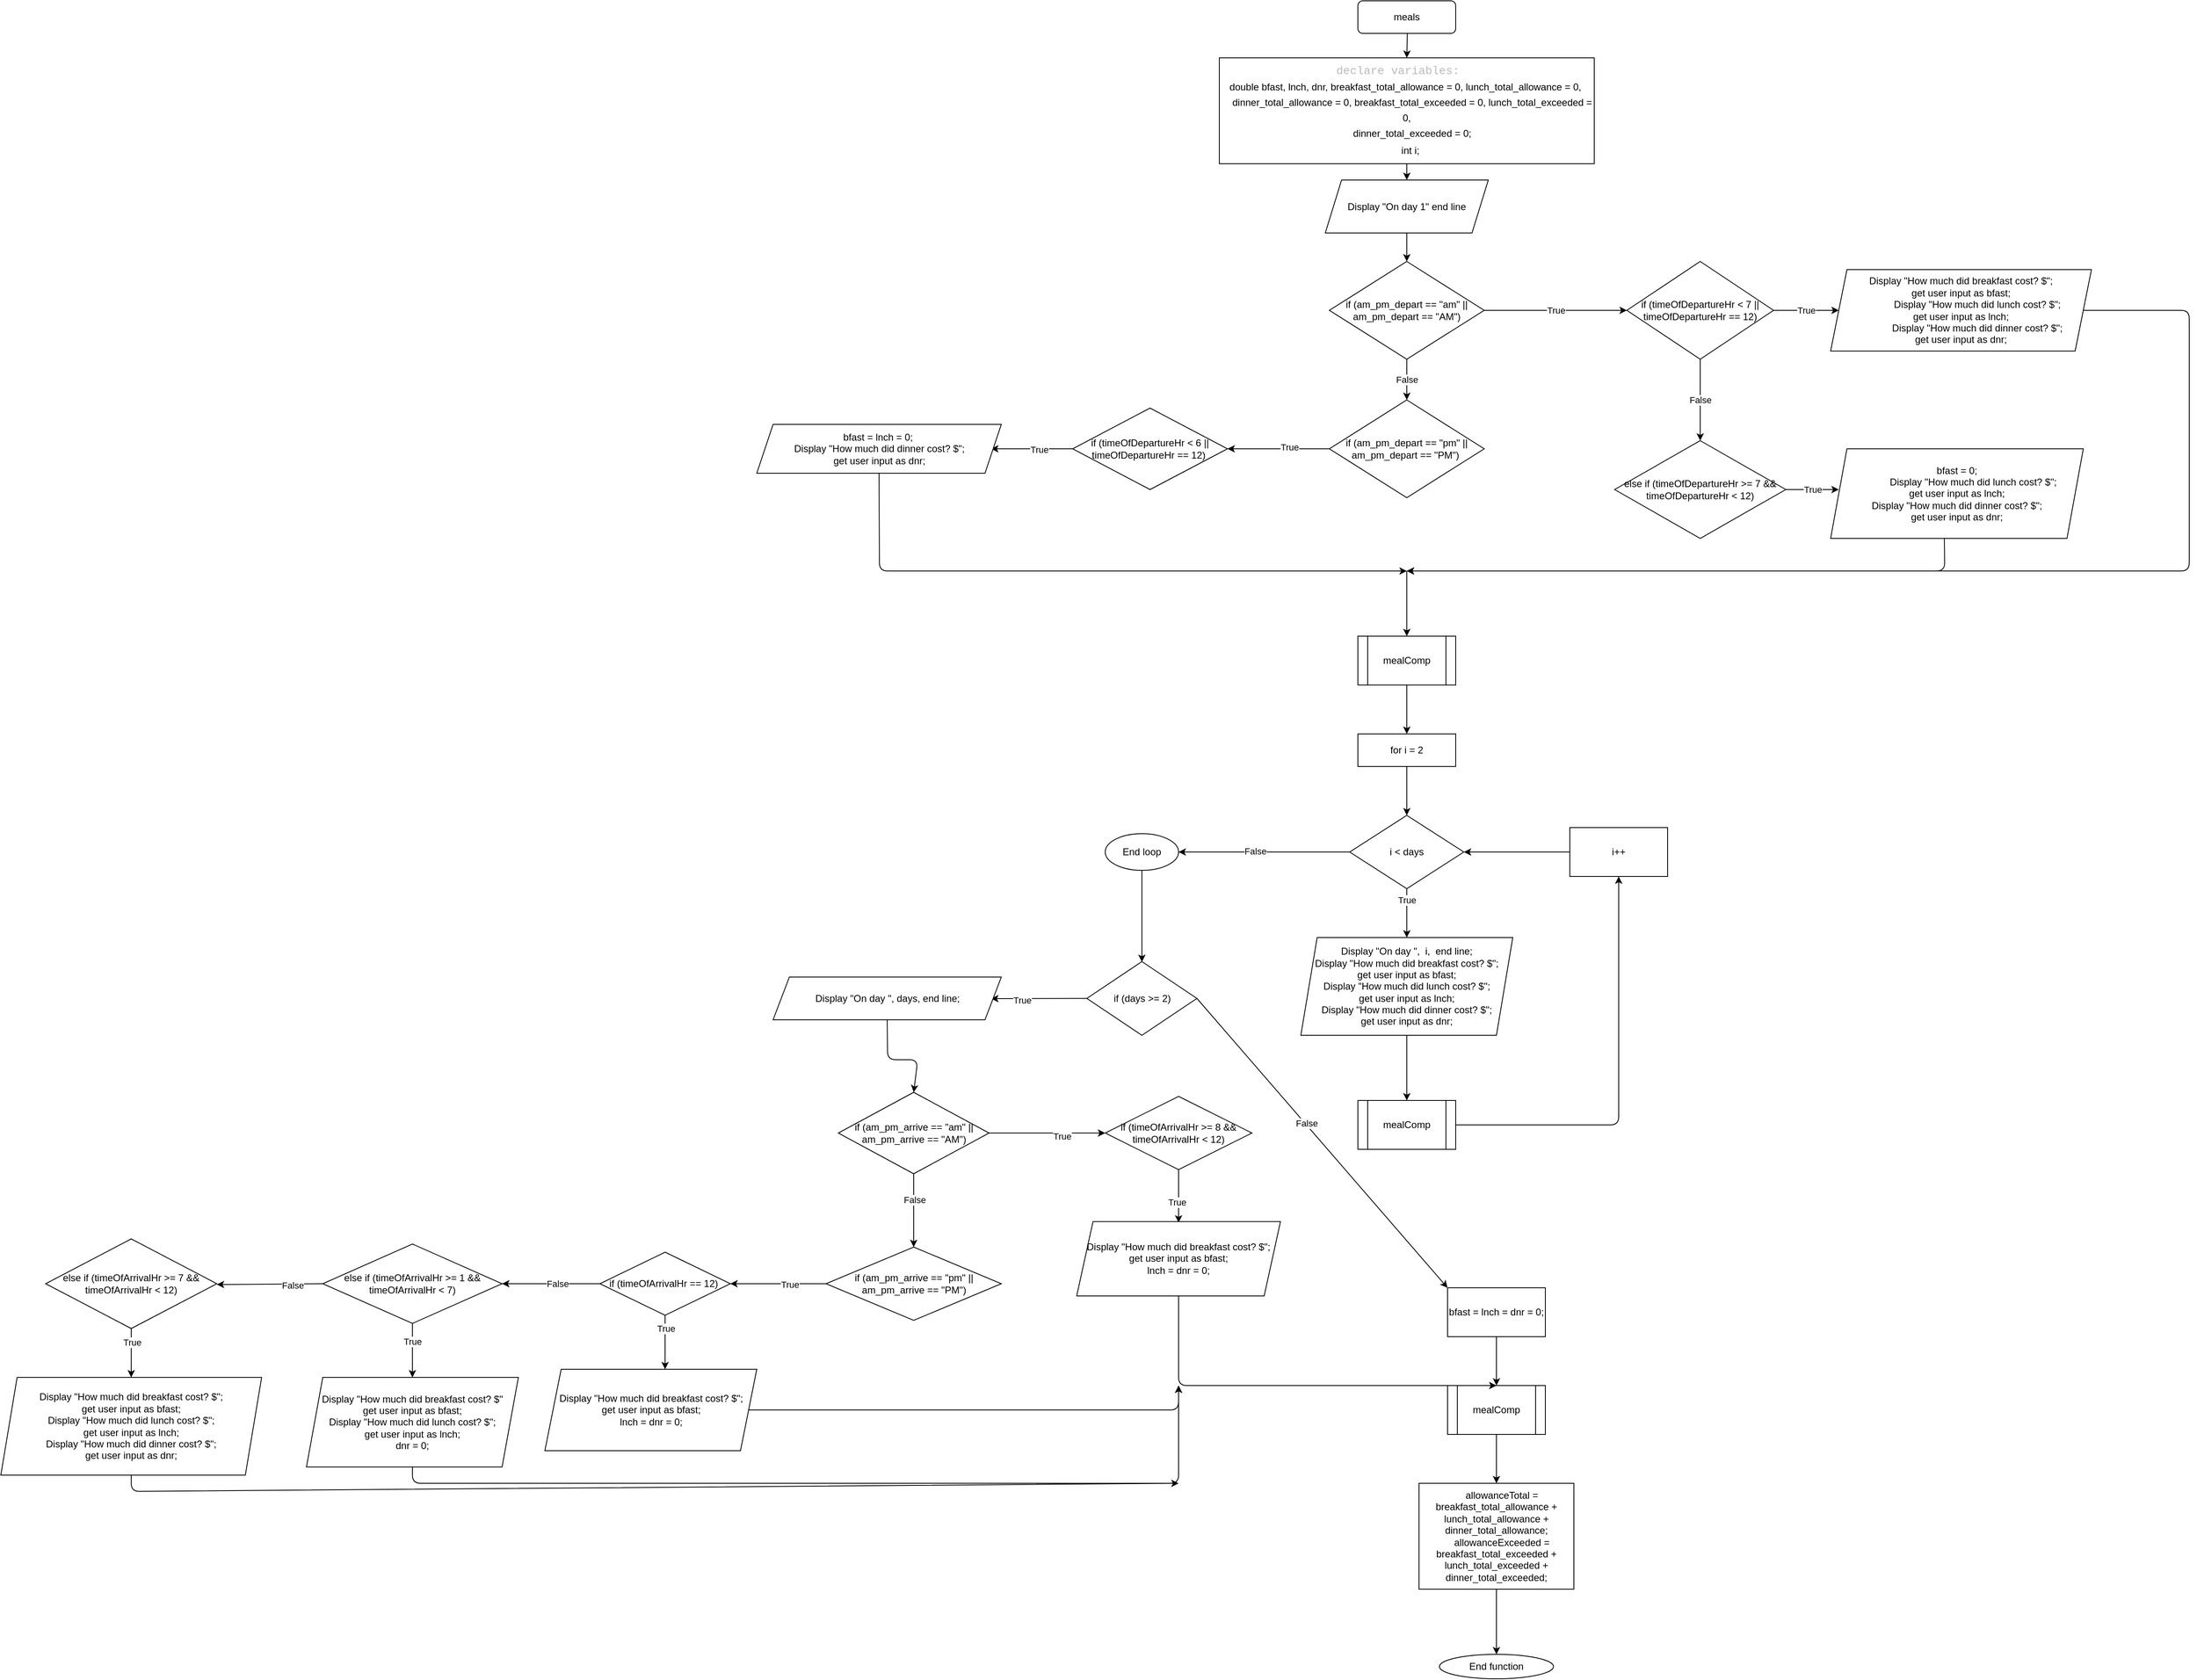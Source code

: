 <mxfile version="13.8.9" type="device"><diagram id="C5RBs43oDa-KdzZeNtuy" name="Page-1"><mxGraphModel dx="3675" dy="1162" grid="1" gridSize="10" guides="1" tooltips="1" connect="1" arrows="1" fold="1" page="1" pageScale="1" pageWidth="827" pageHeight="1169" math="0" shadow="0"><root><mxCell id="WIyWlLk6GJQsqaUBKTNV-0"/><mxCell id="WIyWlLk6GJQsqaUBKTNV-1" parent="WIyWlLk6GJQsqaUBKTNV-0"/><mxCell id="vm-ZKH30XEEIohJstO2z-1" value="" style="endArrow=classic;html=1;exitX=0.5;exitY=1;exitDx=0;exitDy=0;entryX=0.5;entryY=0;entryDx=0;entryDy=0;" edge="1" parent="WIyWlLk6GJQsqaUBKTNV-1" target="vm-ZKH30XEEIohJstO2z-2"><mxGeometry width="50" height="50" relative="1" as="geometry"><mxPoint x="240.63" y="60" as="sourcePoint"/><mxPoint x="200" y="120" as="targetPoint"/></mxGeometry></mxCell><mxCell id="vm-ZKH30XEEIohJstO2z-2" value="&lt;div style=&quot;line-height: 19px&quot;&gt;&lt;div&gt;&lt;span style=&quot;background-color: rgb(255 , 255 , 255)&quot;&gt;&lt;font color=&quot;#bbbbbb&quot; face=&quot;consolas, courier new, monospace&quot;&gt;&lt;span style=&quot;font-size: 14px&quot;&gt;declare variables:&amp;nbsp;&lt;/span&gt;&lt;/font&gt;&amp;nbsp; &amp;nbsp;&lt;font style=&quot;font-size: 12px&quot;&gt;&amp;nbsp;&lt;/font&gt;&lt;/span&gt;&lt;/div&gt;&lt;div&gt;&lt;span style=&quot;background-color: rgb(255 , 255 , 255)&quot;&gt;&lt;font style=&quot;font-size: 12px&quot;&gt;double bfast, lnch, dnr, breakfast_total_allowance = 0, lunch_total_allowance = 0,&amp;nbsp;&lt;/font&gt;&lt;/span&gt;&lt;/div&gt;&lt;div&gt;&lt;span style=&quot;background-color: rgb(255 , 255 , 255)&quot;&gt;&lt;font style=&quot;font-size: 12px&quot;&gt;&amp;nbsp; &amp;nbsp; dinner_total_allowance = 0, breakfast_total_exceeded = 0, lunch_total_exceeded = 0,&lt;/font&gt;&lt;/span&gt;&lt;/div&gt;&lt;div&gt;&lt;span style=&quot;background-color: rgb(255 , 255 , 255)&quot;&gt;&lt;font style=&quot;font-size: 12px&quot;&gt;&amp;nbsp; &amp;nbsp; dinner_total_exceeded = 0;&lt;/font&gt;&lt;/span&gt;&lt;/div&gt;&lt;div&gt;&lt;span style=&quot;background-color: rgb(255 , 255 , 255)&quot;&gt;&lt;font style=&quot;font-size: 12px&quot;&gt;&amp;nbsp; &amp;nbsp; int i;&lt;/font&gt;&lt;/span&gt;&lt;font color=&quot;#bbbbbb&quot;&gt;&lt;span style=&quot;background-color: rgb(255 , 255 , 255)&quot;&gt;&lt;font size=&quot;3&quot;&gt;&amp;nbsp;&lt;/font&gt;&lt;/span&gt;&lt;br&gt;&lt;/font&gt;&lt;/div&gt;&lt;/div&gt;" style="rounded=0;whiteSpace=wrap;html=1;" vertex="1" parent="WIyWlLk6GJQsqaUBKTNV-1"><mxGeometry x="10" y="90" width="460" height="130" as="geometry"/></mxCell><mxCell id="vm-ZKH30XEEIohJstO2z-3" value="" style="endArrow=classic;html=1;entryX=0.5;entryY=0;entryDx=0;entryDy=0;exitX=0.5;exitY=1;exitDx=0;exitDy=0;" edge="1" parent="WIyWlLk6GJQsqaUBKTNV-1" source="vm-ZKH30XEEIohJstO2z-2"><mxGeometry width="50" height="50" relative="1" as="geometry"><mxPoint x="270" y="240" as="sourcePoint"/><mxPoint x="240.005" y="240" as="targetPoint"/><Array as="points"/></mxGeometry></mxCell><mxCell id="vm-ZKH30XEEIohJstO2z-5" value="" style="endArrow=classic;html=1;exitX=0.5;exitY=1;exitDx=0;exitDy=0;" edge="1" parent="WIyWlLk6GJQsqaUBKTNV-1"><mxGeometry width="50" height="50" relative="1" as="geometry"><mxPoint x="240.005" y="300" as="sourcePoint"/><mxPoint x="240" y="340" as="targetPoint"/></mxGeometry></mxCell><mxCell id="vm-ZKH30XEEIohJstO2z-6" value="meals" style="rounded=1;whiteSpace=wrap;html=1;" vertex="1" parent="WIyWlLk6GJQsqaUBKTNV-1"><mxGeometry x="180" y="20" width="120" height="40" as="geometry"/></mxCell><mxCell id="vm-ZKH30XEEIohJstO2z-7" value="&lt;font style=&quot;font-size: 12px&quot;&gt;if&amp;nbsp;(am_pm_depart == &quot;am&quot; || am_pm_depart == &quot;AM&quot;)&lt;/font&gt;" style="rhombus;whiteSpace=wrap;html=1;" vertex="1" parent="WIyWlLk6GJQsqaUBKTNV-1"><mxGeometry x="145" y="340" width="190" height="120" as="geometry"/></mxCell><mxCell id="vm-ZKH30XEEIohJstO2z-8" value="True" style="endArrow=classic;html=1;exitX=1;exitY=0.5;exitDx=0;exitDy=0;" edge="1" parent="WIyWlLk6GJQsqaUBKTNV-1"><mxGeometry width="50" height="50" relative="1" as="geometry"><mxPoint x="335" y="400" as="sourcePoint"/><mxPoint x="510" y="400" as="targetPoint"/></mxGeometry></mxCell><mxCell id="vm-ZKH30XEEIohJstO2z-10" value="if (timeOfDepartureHr &amp;lt; 7 || timeOfDepartureHr == 12)" style="rhombus;whiteSpace=wrap;html=1;" vertex="1" parent="WIyWlLk6GJQsqaUBKTNV-1"><mxGeometry x="510" y="340" width="180" height="120" as="geometry"/></mxCell><mxCell id="vm-ZKH30XEEIohJstO2z-11" value="True" style="endArrow=classic;html=1;exitX=1;exitY=0.5;exitDx=0;exitDy=0;" edge="1" parent="WIyWlLk6GJQsqaUBKTNV-1" source="vm-ZKH30XEEIohJstO2z-10"><mxGeometry width="50" height="50" relative="1" as="geometry"><mxPoint x="690" y="510" as="sourcePoint"/><mxPoint x="770" y="400" as="targetPoint"/></mxGeometry></mxCell><mxCell id="vm-ZKH30XEEIohJstO2z-13" value="False" style="endArrow=classic;html=1;exitX=0.5;exitY=1;exitDx=0;exitDy=0;" edge="1" parent="WIyWlLk6GJQsqaUBKTNV-1" source="vm-ZKH30XEEIohJstO2z-10"><mxGeometry width="50" height="50" relative="1" as="geometry"><mxPoint x="650" y="560" as="sourcePoint"/><mxPoint x="600" y="560" as="targetPoint"/></mxGeometry></mxCell><mxCell id="vm-ZKH30XEEIohJstO2z-14" value="else if (timeOfDepartureHr &amp;gt;= 7 &amp;amp;&amp;amp; timeOfDepartureHr &amp;lt; 12)" style="rhombus;whiteSpace=wrap;html=1;" vertex="1" parent="WIyWlLk6GJQsqaUBKTNV-1"><mxGeometry x="495" y="560" width="210" height="120" as="geometry"/></mxCell><mxCell id="vm-ZKH30XEEIohJstO2z-15" value="True" style="endArrow=classic;html=1;exitX=1;exitY=0.5;exitDx=0;exitDy=0;" edge="1" parent="WIyWlLk6GJQsqaUBKTNV-1" source="vm-ZKH30XEEIohJstO2z-14"><mxGeometry width="50" height="50" relative="1" as="geometry"><mxPoint x="650" y="660" as="sourcePoint"/><mxPoint x="770" y="620" as="targetPoint"/></mxGeometry></mxCell><mxCell id="vm-ZKH30XEEIohJstO2z-18" value="if (am_pm_depart == &quot;pm&quot; || am_pm_depart == &quot;PM&quot;)&amp;nbsp;" style="rhombus;whiteSpace=wrap;html=1;" vertex="1" parent="WIyWlLk6GJQsqaUBKTNV-1"><mxGeometry x="145" y="510" width="190" height="120" as="geometry"/></mxCell><mxCell id="vm-ZKH30XEEIohJstO2z-19" value="False" style="endArrow=classic;html=1;exitX=0.5;exitY=1;exitDx=0;exitDy=0;" edge="1" parent="WIyWlLk6GJQsqaUBKTNV-1" source="vm-ZKH30XEEIohJstO2z-7" target="vm-ZKH30XEEIohJstO2z-18"><mxGeometry width="50" height="50" relative="1" as="geometry"><mxPoint x="310" y="480" as="sourcePoint"/><mxPoint x="360" y="430" as="targetPoint"/></mxGeometry></mxCell><mxCell id="vm-ZKH30XEEIohJstO2z-20" value="" style="endArrow=classic;html=1;exitX=0;exitY=0.5;exitDx=0;exitDy=0;" edge="1" parent="WIyWlLk6GJQsqaUBKTNV-1" source="vm-ZKH30XEEIohJstO2z-18"><mxGeometry width="50" height="50" relative="1" as="geometry"><mxPoint x="260" y="550" as="sourcePoint"/><mxPoint x="20" y="570" as="targetPoint"/></mxGeometry></mxCell><mxCell id="vm-ZKH30XEEIohJstO2z-21" value="True" style="edgeLabel;html=1;align=center;verticalAlign=middle;resizable=0;points=[];" vertex="1" connectable="0" parent="vm-ZKH30XEEIohJstO2z-20"><mxGeometry x="-0.205" y="-2" relative="1" as="geometry"><mxPoint as="offset"/></mxGeometry></mxCell><mxCell id="vm-ZKH30XEEIohJstO2z-22" value="if (timeOfDepartureHr &amp;lt; 6 || timeOfDepartureHr == 12)&amp;nbsp;" style="rhombus;whiteSpace=wrap;html=1;" vertex="1" parent="WIyWlLk6GJQsqaUBKTNV-1"><mxGeometry x="-170" y="520" width="190" height="100" as="geometry"/></mxCell><mxCell id="vm-ZKH30XEEIohJstO2z-23" value="" style="endArrow=classic;html=1;" edge="1" parent="WIyWlLk6GJQsqaUBKTNV-1"><mxGeometry width="50" height="50" relative="1" as="geometry"><mxPoint x="-170" y="570" as="sourcePoint"/><mxPoint x="-270" y="570" as="targetPoint"/></mxGeometry></mxCell><mxCell id="vm-ZKH30XEEIohJstO2z-25" value="True" style="edgeLabel;html=1;align=center;verticalAlign=middle;resizable=0;points=[];" vertex="1" connectable="0" parent="vm-ZKH30XEEIohJstO2z-23"><mxGeometry x="-0.166" y="1" relative="1" as="geometry"><mxPoint as="offset"/></mxGeometry></mxCell><mxCell id="vm-ZKH30XEEIohJstO2z-28" value="" style="endArrow=classic;html=1;exitX=0.5;exitY=1;exitDx=0;exitDy=0;" edge="1" parent="WIyWlLk6GJQsqaUBKTNV-1" source="vm-ZKH30XEEIohJstO2z-104"><mxGeometry width="50" height="50" relative="1" as="geometry"><mxPoint x="-380" y="626.25" as="sourcePoint"/><mxPoint x="240" y="720" as="targetPoint"/><Array as="points"><mxPoint x="-407" y="720"/></Array></mxGeometry></mxCell><mxCell id="vm-ZKH30XEEIohJstO2z-29" value="" style="endArrow=classic;html=1;exitX=0.45;exitY=0.997;exitDx=0;exitDy=0;exitPerimeter=0;" edge="1" parent="WIyWlLk6GJQsqaUBKTNV-1" source="vm-ZKH30XEEIohJstO2z-105"><mxGeometry width="50" height="50" relative="1" as="geometry"><mxPoint x="900.0" y="685" as="sourcePoint"/><mxPoint x="240" y="720" as="targetPoint"/><Array as="points"><mxPoint x="900" y="720"/></Array></mxGeometry></mxCell><mxCell id="vm-ZKH30XEEIohJstO2z-30" value="" style="endArrow=classic;html=1;exitX=1;exitY=0.5;exitDx=0;exitDy=0;" edge="1" parent="WIyWlLk6GJQsqaUBKTNV-1"><mxGeometry width="50" height="50" relative="1" as="geometry"><mxPoint x="1030" y="400" as="sourcePoint"/><mxPoint x="240" y="720" as="targetPoint"/><Array as="points"><mxPoint x="1200" y="400"/><mxPoint x="1200" y="720"/></Array></mxGeometry></mxCell><mxCell id="vm-ZKH30XEEIohJstO2z-32" value="" style="endArrow=classic;html=1;" edge="1" parent="WIyWlLk6GJQsqaUBKTNV-1"><mxGeometry width="50" height="50" relative="1" as="geometry"><mxPoint x="240" y="720" as="sourcePoint"/><mxPoint x="240" y="800" as="targetPoint"/></mxGeometry></mxCell><mxCell id="vm-ZKH30XEEIohJstO2z-34" value="mealComp" style="shape=process;whiteSpace=wrap;html=1;backgroundOutline=1;" vertex="1" parent="WIyWlLk6GJQsqaUBKTNV-1"><mxGeometry x="180" y="800" width="120" height="60" as="geometry"/></mxCell><mxCell id="vm-ZKH30XEEIohJstO2z-35" value="" style="endArrow=classic;html=1;exitX=0.5;exitY=1;exitDx=0;exitDy=0;" edge="1" parent="WIyWlLk6GJQsqaUBKTNV-1" source="vm-ZKH30XEEIohJstO2z-34"><mxGeometry width="50" height="50" relative="1" as="geometry"><mxPoint x="230" y="920" as="sourcePoint"/><mxPoint x="240" y="920" as="targetPoint"/></mxGeometry></mxCell><mxCell id="vm-ZKH30XEEIohJstO2z-36" value="for i = 2" style="rounded=0;whiteSpace=wrap;html=1;" vertex="1" parent="WIyWlLk6GJQsqaUBKTNV-1"><mxGeometry x="180.01" y="920" width="119.99" height="40" as="geometry"/></mxCell><mxCell id="vm-ZKH30XEEIohJstO2z-37" value="" style="endArrow=classic;html=1;exitX=0.5;exitY=1;exitDx=0;exitDy=0;" edge="1" parent="WIyWlLk6GJQsqaUBKTNV-1" source="vm-ZKH30XEEIohJstO2z-36"><mxGeometry width="50" height="50" relative="1" as="geometry"><mxPoint x="230" y="960" as="sourcePoint"/><mxPoint x="240" y="1020" as="targetPoint"/></mxGeometry></mxCell><mxCell id="vm-ZKH30XEEIohJstO2z-38" value="i &amp;lt; days" style="rhombus;whiteSpace=wrap;html=1;" vertex="1" parent="WIyWlLk6GJQsqaUBKTNV-1"><mxGeometry x="170" y="1020" width="140" height="90" as="geometry"/></mxCell><mxCell id="vm-ZKH30XEEIohJstO2z-39" value="" style="endArrow=classic;html=1;exitX=0.5;exitY=1;exitDx=0;exitDy=0;" edge="1" parent="WIyWlLk6GJQsqaUBKTNV-1" source="vm-ZKH30XEEIohJstO2z-38"><mxGeometry width="50" height="50" relative="1" as="geometry"><mxPoint x="250" y="1200" as="sourcePoint"/><mxPoint x="240" y="1170" as="targetPoint"/></mxGeometry></mxCell><mxCell id="vm-ZKH30XEEIohJstO2z-40" value="True" style="edgeLabel;html=1;align=center;verticalAlign=middle;resizable=0;points=[];" vertex="1" connectable="0" parent="vm-ZKH30XEEIohJstO2z-39"><mxGeometry x="-0.539" relative="1" as="geometry"><mxPoint as="offset"/></mxGeometry></mxCell><mxCell id="vm-ZKH30XEEIohJstO2z-42" value="" style="endArrow=classic;html=1;exitX=0.5;exitY=1;exitDx=0;exitDy=0;" edge="1" parent="WIyWlLk6GJQsqaUBKTNV-1" source="vm-ZKH30XEEIohJstO2z-106"><mxGeometry width="50" height="50" relative="1" as="geometry"><mxPoint x="240.01" y="1310" as="sourcePoint"/><mxPoint x="240" y="1370" as="targetPoint"/></mxGeometry></mxCell><mxCell id="vm-ZKH30XEEIohJstO2z-43" value="mealComp" style="shape=process;whiteSpace=wrap;html=1;backgroundOutline=1;" vertex="1" parent="WIyWlLk6GJQsqaUBKTNV-1"><mxGeometry x="180" y="1370" width="120" height="60" as="geometry"/></mxCell><mxCell id="vm-ZKH30XEEIohJstO2z-45" value="" style="endArrow=classic;html=1;" edge="1" parent="WIyWlLk6GJQsqaUBKTNV-1" target="vm-ZKH30XEEIohJstO2z-46"><mxGeometry width="50" height="50" relative="1" as="geometry"><mxPoint x="300" y="1400" as="sourcePoint"/><mxPoint x="500" y="1140" as="targetPoint"/><Array as="points"><mxPoint x="500" y="1400"/></Array></mxGeometry></mxCell><mxCell id="vm-ZKH30XEEIohJstO2z-46" value="i++" style="rounded=0;whiteSpace=wrap;html=1;" vertex="1" parent="WIyWlLk6GJQsqaUBKTNV-1"><mxGeometry x="440" y="1035" width="120" height="60" as="geometry"/></mxCell><mxCell id="vm-ZKH30XEEIohJstO2z-47" value="" style="endArrow=classic;html=1;exitX=0;exitY=0.5;exitDx=0;exitDy=0;entryX=1;entryY=0.5;entryDx=0;entryDy=0;" edge="1" parent="WIyWlLk6GJQsqaUBKTNV-1" source="vm-ZKH30XEEIohJstO2z-46" target="vm-ZKH30XEEIohJstO2z-38"><mxGeometry width="50" height="50" relative="1" as="geometry"><mxPoint x="350" y="1060" as="sourcePoint"/><mxPoint x="400" y="1010" as="targetPoint"/></mxGeometry></mxCell><mxCell id="vm-ZKH30XEEIohJstO2z-48" value="" style="endArrow=classic;html=1;exitX=0;exitY=0.5;exitDx=0;exitDy=0;" edge="1" parent="WIyWlLk6GJQsqaUBKTNV-1" source="vm-ZKH30XEEIohJstO2z-38"><mxGeometry width="50" height="50" relative="1" as="geometry"><mxPoint x="30" y="1060" as="sourcePoint"/><mxPoint x="-40" y="1065" as="targetPoint"/></mxGeometry></mxCell><mxCell id="vm-ZKH30XEEIohJstO2z-49" value="False" style="edgeLabel;html=1;align=center;verticalAlign=middle;resizable=0;points=[];" vertex="1" connectable="0" parent="vm-ZKH30XEEIohJstO2z-48"><mxGeometry x="0.103" y="-1" relative="1" as="geometry"><mxPoint as="offset"/></mxGeometry></mxCell><mxCell id="vm-ZKH30XEEIohJstO2z-50" value="End loop" style="ellipse;whiteSpace=wrap;html=1;" vertex="1" parent="WIyWlLk6GJQsqaUBKTNV-1"><mxGeometry x="-130" y="1042.5" width="90" height="45" as="geometry"/></mxCell><mxCell id="vm-ZKH30XEEIohJstO2z-51" value="" style="endArrow=classic;html=1;exitX=0.5;exitY=1;exitDx=0;exitDy=0;" edge="1" parent="WIyWlLk6GJQsqaUBKTNV-1" source="vm-ZKH30XEEIohJstO2z-50"><mxGeometry width="50" height="50" relative="1" as="geometry"><mxPoint x="-70" y="1100" as="sourcePoint"/><mxPoint x="-85" y="1200" as="targetPoint"/></mxGeometry></mxCell><mxCell id="vm-ZKH30XEEIohJstO2z-52" value="if (days &amp;gt;= 2)" style="rhombus;whiteSpace=wrap;html=1;" vertex="1" parent="WIyWlLk6GJQsqaUBKTNV-1"><mxGeometry x="-152.5" y="1199.5" width="135" height="90.5" as="geometry"/></mxCell><mxCell id="vm-ZKH30XEEIohJstO2z-53" value="" style="endArrow=classic;html=1;exitX=0;exitY=0.5;exitDx=0;exitDy=0;" edge="1" parent="WIyWlLk6GJQsqaUBKTNV-1" source="vm-ZKH30XEEIohJstO2z-52"><mxGeometry width="50" height="50" relative="1" as="geometry"><mxPoint x="-70" y="1310" as="sourcePoint"/><mxPoint x="-270" y="1245" as="targetPoint"/></mxGeometry></mxCell><mxCell id="vm-ZKH30XEEIohJstO2z-54" value="True" style="edgeLabel;html=1;align=center;verticalAlign=middle;resizable=0;points=[];" vertex="1" connectable="0" parent="vm-ZKH30XEEIohJstO2z-53"><mxGeometry x="0.354" y="2" relative="1" as="geometry"><mxPoint as="offset"/></mxGeometry></mxCell><mxCell id="vm-ZKH30XEEIohJstO2z-56" value="" style="endArrow=classic;html=1;exitX=0.5;exitY=1;exitDx=0;exitDy=0;" edge="1" parent="WIyWlLk6GJQsqaUBKTNV-1" source="vm-ZKH30XEEIohJstO2z-108"><mxGeometry width="50" height="50" relative="1" as="geometry"><mxPoint x="-365" y="1262.13" as="sourcePoint"/><mxPoint x="-365" y="1360" as="targetPoint"/><Array as="points"><mxPoint x="-397" y="1320"/><mxPoint x="-360" y="1320"/></Array></mxGeometry></mxCell><mxCell id="vm-ZKH30XEEIohJstO2z-57" value="if (am_pm_arrive == &quot;am&quot; || am_pm_arrive == &quot;AM&quot;)" style="rhombus;whiteSpace=wrap;html=1;" vertex="1" parent="WIyWlLk6GJQsqaUBKTNV-1"><mxGeometry x="-457.5" y="1360" width="185" height="100" as="geometry"/></mxCell><mxCell id="vm-ZKH30XEEIohJstO2z-58" value="" style="endArrow=classic;html=1;" edge="1" parent="WIyWlLk6GJQsqaUBKTNV-1"><mxGeometry width="50" height="50" relative="1" as="geometry"><mxPoint x="-272.5" y="1410" as="sourcePoint"/><mxPoint x="-130" y="1410" as="targetPoint"/></mxGeometry></mxCell><mxCell id="vm-ZKH30XEEIohJstO2z-59" value="True" style="edgeLabel;html=1;align=center;verticalAlign=middle;resizable=0;points=[];" vertex="1" connectable="0" parent="vm-ZKH30XEEIohJstO2z-58"><mxGeometry x="0.242" y="-4" relative="1" as="geometry"><mxPoint x="1" as="offset"/></mxGeometry></mxCell><mxCell id="vm-ZKH30XEEIohJstO2z-60" value="if (timeOfArrivalHr &amp;gt;= 8 &amp;amp;&amp;amp; timeOfArrivalHr &amp;lt; 12)" style="rhombus;whiteSpace=wrap;html=1;" vertex="1" parent="WIyWlLk6GJQsqaUBKTNV-1"><mxGeometry x="-130" y="1365" width="180" height="90" as="geometry"/></mxCell><mxCell id="vm-ZKH30XEEIohJstO2z-61" value="" style="endArrow=classic;html=1;exitX=0.5;exitY=1;exitDx=0;exitDy=0;" edge="1" parent="WIyWlLk6GJQsqaUBKTNV-1" source="vm-ZKH30XEEIohJstO2z-60"><mxGeometry width="50" height="50" relative="1" as="geometry"><mxPoint x="10" y="1540" as="sourcePoint"/><mxPoint x="-40" y="1520" as="targetPoint"/></mxGeometry></mxCell><mxCell id="vm-ZKH30XEEIohJstO2z-62" value="True" style="edgeLabel;html=1;align=center;verticalAlign=middle;resizable=0;points=[];" vertex="1" connectable="0" parent="vm-ZKH30XEEIohJstO2z-61"><mxGeometry x="0.234" y="-2" relative="1" as="geometry"><mxPoint as="offset"/></mxGeometry></mxCell><mxCell id="vm-ZKH30XEEIohJstO2z-64" value="" style="endArrow=classic;html=1;exitX=0.5;exitY=1;exitDx=0;exitDy=0;" edge="1" parent="WIyWlLk6GJQsqaUBKTNV-1" source="vm-ZKH30XEEIohJstO2z-57"><mxGeometry width="50" height="50" relative="1" as="geometry"><mxPoint x="-190" y="1490" as="sourcePoint"/><mxPoint x="-365" y="1550" as="targetPoint"/></mxGeometry></mxCell><mxCell id="vm-ZKH30XEEIohJstO2z-65" value="False" style="edgeLabel;html=1;align=center;verticalAlign=middle;resizable=0;points=[];" vertex="1" connectable="0" parent="vm-ZKH30XEEIohJstO2z-64"><mxGeometry x="-0.284" y="1" relative="1" as="geometry"><mxPoint as="offset"/></mxGeometry></mxCell><mxCell id="vm-ZKH30XEEIohJstO2z-66" value="if (am_pm_arrive == &quot;pm&quot; || am_pm_arrive == &quot;PM&quot;)" style="rhombus;whiteSpace=wrap;html=1;" vertex="1" parent="WIyWlLk6GJQsqaUBKTNV-1"><mxGeometry x="-472.5" y="1550" width="215" height="90" as="geometry"/></mxCell><mxCell id="vm-ZKH30XEEIohJstO2z-67" value="" style="endArrow=classic;html=1;exitX=0;exitY=0.5;exitDx=0;exitDy=0;" edge="1" parent="WIyWlLk6GJQsqaUBKTNV-1" source="vm-ZKH30XEEIohJstO2z-66"><mxGeometry width="50" height="50" relative="1" as="geometry"><mxPoint x="-300" y="1470" as="sourcePoint"/><mxPoint x="-590" y="1595" as="targetPoint"/></mxGeometry></mxCell><mxCell id="vm-ZKH30XEEIohJstO2z-68" value="True" style="edgeLabel;html=1;align=center;verticalAlign=middle;resizable=0;points=[];" vertex="1" connectable="0" parent="vm-ZKH30XEEIohJstO2z-67"><mxGeometry x="-0.233" y="1" relative="1" as="geometry"><mxPoint as="offset"/></mxGeometry></mxCell><mxCell id="vm-ZKH30XEEIohJstO2z-69" value="if (timeOfArrivalHr == 12)&amp;nbsp;" style="rhombus;whiteSpace=wrap;html=1;" vertex="1" parent="WIyWlLk6GJQsqaUBKTNV-1"><mxGeometry x="-750" y="1556.25" width="160" height="77.5" as="geometry"/></mxCell><mxCell id="vm-ZKH30XEEIohJstO2z-70" value="" style="endArrow=classic;html=1;exitX=0.5;exitY=1;exitDx=0;exitDy=0;" edge="1" parent="WIyWlLk6GJQsqaUBKTNV-1" source="vm-ZKH30XEEIohJstO2z-69"><mxGeometry width="50" height="50" relative="1" as="geometry"><mxPoint x="-520" y="1460" as="sourcePoint"/><mxPoint x="-670" y="1700" as="targetPoint"/></mxGeometry></mxCell><mxCell id="vm-ZKH30XEEIohJstO2z-71" value="True" style="edgeLabel;html=1;align=center;verticalAlign=middle;resizable=0;points=[];" vertex="1" connectable="0" parent="vm-ZKH30XEEIohJstO2z-70"><mxGeometry x="-0.529" y="1" relative="1" as="geometry"><mxPoint as="offset"/></mxGeometry></mxCell><mxCell id="vm-ZKH30XEEIohJstO2z-73" value="" style="endArrow=classic;html=1;exitX=0;exitY=0.5;exitDx=0;exitDy=0;" edge="1" parent="WIyWlLk6GJQsqaUBKTNV-1" source="vm-ZKH30XEEIohJstO2z-69" target="vm-ZKH30XEEIohJstO2z-74"><mxGeometry width="50" height="50" relative="1" as="geometry"><mxPoint x="-440" y="1920" as="sourcePoint"/><mxPoint x="-850" y="1595" as="targetPoint"/></mxGeometry></mxCell><mxCell id="vm-ZKH30XEEIohJstO2z-75" value="False" style="edgeLabel;html=1;align=center;verticalAlign=middle;resizable=0;points=[];" vertex="1" connectable="0" parent="vm-ZKH30XEEIohJstO2z-73"><mxGeometry x="-0.125" relative="1" as="geometry"><mxPoint as="offset"/></mxGeometry></mxCell><mxCell id="vm-ZKH30XEEIohJstO2z-74" value="else if (timeOfArrivalHr &amp;gt;= 1 &amp;amp;&amp;amp; timeOfArrivalHr &amp;lt; 7)" style="rhombus;whiteSpace=wrap;html=1;" vertex="1" parent="WIyWlLk6GJQsqaUBKTNV-1"><mxGeometry x="-1090" y="1546.25" width="220" height="97.5" as="geometry"/></mxCell><mxCell id="vm-ZKH30XEEIohJstO2z-76" value="" style="endArrow=classic;html=1;exitX=0.5;exitY=1;exitDx=0;exitDy=0;" edge="1" parent="WIyWlLk6GJQsqaUBKTNV-1" source="vm-ZKH30XEEIohJstO2z-74"><mxGeometry width="50" height="50" relative="1" as="geometry"><mxPoint x="-760" y="1630" as="sourcePoint"/><mxPoint x="-980" y="1710" as="targetPoint"/></mxGeometry></mxCell><mxCell id="vm-ZKH30XEEIohJstO2z-77" value="True" style="edgeLabel;html=1;align=center;verticalAlign=middle;resizable=0;points=[];" vertex="1" connectable="0" parent="vm-ZKH30XEEIohJstO2z-76"><mxGeometry x="-0.331" relative="1" as="geometry"><mxPoint as="offset"/></mxGeometry></mxCell><mxCell id="vm-ZKH30XEEIohJstO2z-79" value="" style="endArrow=classic;html=1;exitX=0;exitY=0.5;exitDx=0;exitDy=0;" edge="1" parent="WIyWlLk6GJQsqaUBKTNV-1" source="vm-ZKH30XEEIohJstO2z-74"><mxGeometry width="50" height="50" relative="1" as="geometry"><mxPoint x="-1090" y="1596" as="sourcePoint"/><mxPoint x="-1220" y="1596" as="targetPoint"/></mxGeometry></mxCell><mxCell id="vm-ZKH30XEEIohJstO2z-80" value="False" style="edgeLabel;html=1;align=center;verticalAlign=middle;resizable=0;points=[];" vertex="1" connectable="0" parent="vm-ZKH30XEEIohJstO2z-79"><mxGeometry x="-0.426" y="1" relative="1" as="geometry"><mxPoint as="offset"/></mxGeometry></mxCell><mxCell id="vm-ZKH30XEEIohJstO2z-81" value="else if (timeOfArrivalHr &amp;gt;= 7 &amp;amp;&amp;amp; timeOfArrivalHr &amp;lt; 12)" style="rhombus;whiteSpace=wrap;html=1;" vertex="1" parent="WIyWlLk6GJQsqaUBKTNV-1"><mxGeometry x="-1430" y="1540" width="210" height="110" as="geometry"/></mxCell><mxCell id="vm-ZKH30XEEIohJstO2z-82" value="" style="endArrow=classic;html=1;exitX=0.5;exitY=1;exitDx=0;exitDy=0;entryX=0.5;entryY=0;entryDx=0;entryDy=0;" edge="1" parent="WIyWlLk6GJQsqaUBKTNV-1" source="vm-ZKH30XEEIohJstO2z-81" target="vm-ZKH30XEEIohJstO2z-112"><mxGeometry width="50" height="50" relative="1" as="geometry"><mxPoint x="-1130" y="1660" as="sourcePoint"/><mxPoint x="-1325" y="1700" as="targetPoint"/></mxGeometry></mxCell><mxCell id="vm-ZKH30XEEIohJstO2z-83" value="True" style="edgeLabel;html=1;align=center;verticalAlign=middle;resizable=0;points=[];" vertex="1" connectable="0" parent="vm-ZKH30XEEIohJstO2z-82"><mxGeometry x="-0.434" y="1" relative="1" as="geometry"><mxPoint as="offset"/></mxGeometry></mxCell><mxCell id="vm-ZKH30XEEIohJstO2z-86" value="" style="endArrow=classic;html=1;exitX=1;exitY=0.5;exitDx=0;exitDy=0;" edge="1" parent="WIyWlLk6GJQsqaUBKTNV-1" source="vm-ZKH30XEEIohJstO2z-52"><mxGeometry width="50" height="50" relative="1" as="geometry"><mxPoint x="-50" y="1300" as="sourcePoint"/><mxPoint x="290" y="1600" as="targetPoint"/></mxGeometry></mxCell><mxCell id="vm-ZKH30XEEIohJstO2z-87" value="False" style="edgeLabel;html=1;align=center;verticalAlign=middle;resizable=0;points=[];" vertex="1" connectable="0" parent="vm-ZKH30XEEIohJstO2z-86"><mxGeometry x="-0.133" y="1" relative="1" as="geometry"><mxPoint as="offset"/></mxGeometry></mxCell><mxCell id="vm-ZKH30XEEIohJstO2z-88" value="bfast = lnch = dnr = 0;" style="rounded=0;whiteSpace=wrap;html=1;" vertex="1" parent="WIyWlLk6GJQsqaUBKTNV-1"><mxGeometry x="290" y="1600" width="120" height="60" as="geometry"/></mxCell><mxCell id="vm-ZKH30XEEIohJstO2z-92" value="" style="endArrow=classic;html=1;exitX=0.5;exitY=1;exitDx=0;exitDy=0;" edge="1" parent="WIyWlLk6GJQsqaUBKTNV-1" source="vm-ZKH30XEEIohJstO2z-88"><mxGeometry width="50" height="50" relative="1" as="geometry"><mxPoint x="315.32" y="1804" as="sourcePoint"/><mxPoint x="350" y="1720" as="targetPoint"/></mxGeometry></mxCell><mxCell id="vm-ZKH30XEEIohJstO2z-93" value="mealComp" style="shape=process;whiteSpace=wrap;html=1;backgroundOutline=1;" vertex="1" parent="WIyWlLk6GJQsqaUBKTNV-1"><mxGeometry x="290" y="1720" width="120" height="60" as="geometry"/></mxCell><mxCell id="vm-ZKH30XEEIohJstO2z-94" value="" style="endArrow=classic;html=1;exitX=0.5;exitY=1;exitDx=0;exitDy=0;" edge="1" parent="WIyWlLk6GJQsqaUBKTNV-1" source="vm-ZKH30XEEIohJstO2z-93"><mxGeometry width="50" height="50" relative="1" as="geometry"><mxPoint x="350" y="1910" as="sourcePoint"/><mxPoint x="350" y="1840" as="targetPoint"/></mxGeometry></mxCell><mxCell id="vm-ZKH30XEEIohJstO2z-95" value="&lt;span&gt;&amp;nbsp; &amp;nbsp; allowanceTotal = breakfast_total_allowance + lunch_total_allowance + dinner_total_allowance;&lt;/span&gt;&lt;div&gt;&amp;nbsp; &amp;nbsp; allowanceExceeded = breakfast_total_exceeded + lunch_total_exceeded + dinner_total_exceeded;&lt;/div&gt;" style="rounded=0;whiteSpace=wrap;html=1;" vertex="1" parent="WIyWlLk6GJQsqaUBKTNV-1"><mxGeometry x="255" y="1840" width="190" height="130" as="geometry"/></mxCell><mxCell id="vm-ZKH30XEEIohJstO2z-96" value="" style="endArrow=classic;html=1;exitX=0.5;exitY=1;exitDx=0;exitDy=0;entryX=0.5;entryY=0;entryDx=0;entryDy=0;" edge="1" parent="WIyWlLk6GJQsqaUBKTNV-1" target="vm-ZKH30XEEIohJstO2z-93"><mxGeometry width="50" height="50" relative="1" as="geometry"><mxPoint x="-40.0" y="1610" as="sourcePoint"/><mxPoint x="290" y="1660" as="targetPoint"/><Array as="points"><mxPoint x="-40" y="1720"/></Array></mxGeometry></mxCell><mxCell id="vm-ZKH30XEEIohJstO2z-97" value="" style="endArrow=classic;html=1;exitX=1;exitY=0.5;exitDx=0;exitDy=0;" edge="1" parent="WIyWlLk6GJQsqaUBKTNV-1"><mxGeometry width="50" height="50" relative="1" as="geometry"><mxPoint x="-580" y="1750" as="sourcePoint"/><mxPoint x="-40" y="1720" as="targetPoint"/><Array as="points"><mxPoint x="-40" y="1750"/></Array></mxGeometry></mxCell><mxCell id="vm-ZKH30XEEIohJstO2z-98" value="" style="endArrow=classic;html=1;exitX=0.5;exitY=1;exitDx=0;exitDy=0;" edge="1" parent="WIyWlLk6GJQsqaUBKTNV-1"><mxGeometry width="50" height="50" relative="1" as="geometry"><mxPoint x="-980" y="1800" as="sourcePoint"/><mxPoint x="-40" y="1720" as="targetPoint"/><Array as="points"><mxPoint x="-980" y="1840"/><mxPoint x="-40" y="1840"/></Array></mxGeometry></mxCell><mxCell id="vm-ZKH30XEEIohJstO2z-99" value="" style="endArrow=classic;html=1;exitX=0.5;exitY=1;exitDx=0;exitDy=0;" edge="1" parent="WIyWlLk6GJQsqaUBKTNV-1"><mxGeometry width="50" height="50" relative="1" as="geometry"><mxPoint x="-1325" y="1830" as="sourcePoint"/><mxPoint x="-40" y="1840" as="targetPoint"/><Array as="points"><mxPoint x="-1325" y="1850"/></Array></mxGeometry></mxCell><mxCell id="vm-ZKH30XEEIohJstO2z-100" value="" style="endArrow=classic;html=1;exitX=0.5;exitY=1;exitDx=0;exitDy=0;" edge="1" parent="WIyWlLk6GJQsqaUBKTNV-1" source="vm-ZKH30XEEIohJstO2z-95"><mxGeometry width="50" height="50" relative="1" as="geometry"><mxPoint x="40" y="2000" as="sourcePoint"/><mxPoint x="350" y="2050" as="targetPoint"/></mxGeometry></mxCell><mxCell id="vm-ZKH30XEEIohJstO2z-101" value="End function" style="ellipse;whiteSpace=wrap;html=1;" vertex="1" parent="WIyWlLk6GJQsqaUBKTNV-1"><mxGeometry x="280" y="2050" width="140" height="30" as="geometry"/></mxCell><mxCell id="vm-ZKH30XEEIohJstO2z-102" value="&lt;div&gt;&lt;span&gt;Display &quot;How much did breakfast cost? $&quot;;&lt;/span&gt;&lt;br&gt;&lt;/div&gt;&lt;div&gt;&lt;span&gt;get user input as bfast;&lt;/span&gt;&lt;/div&gt;&lt;div&gt;&amp;nbsp; &amp;nbsp; &amp;nbsp; &amp;nbsp; &amp;nbsp; &amp;nbsp; Display &quot;How much did lunch cost? $&quot;;&lt;/div&gt;&lt;div&gt;&lt;span&gt;get user input as lnch;&lt;/span&gt;&lt;/div&gt;&lt;div&gt;&amp;nbsp; &amp;nbsp; &amp;nbsp; &amp;nbsp; &amp;nbsp; &amp;nbsp; Display &quot;How much did dinner cost? $&quot;;&lt;/div&gt;&lt;span&gt;get user input as dnr;&lt;/span&gt;" style="shape=parallelogram;perimeter=parallelogramPerimeter;whiteSpace=wrap;html=1;fixedSize=1;" vertex="1" parent="WIyWlLk6GJQsqaUBKTNV-1"><mxGeometry x="760" y="350" width="320" height="100" as="geometry"/></mxCell><mxCell id="vm-ZKH30XEEIohJstO2z-103" value="&lt;span&gt;Display &quot;On day 1&quot; end line&lt;/span&gt;" style="shape=parallelogram;perimeter=parallelogramPerimeter;whiteSpace=wrap;html=1;fixedSize=1;" vertex="1" parent="WIyWlLk6GJQsqaUBKTNV-1"><mxGeometry x="140" y="240" width="200" height="65" as="geometry"/></mxCell><mxCell id="vm-ZKH30XEEIohJstO2z-104" value="&lt;span&gt;bfast = lnch = 0;&amp;nbsp;&lt;br&gt;&lt;/span&gt;&lt;span&gt;Display &quot;How much did dinner cost? $&quot;;&lt;br&gt;&lt;/span&gt;&lt;span&gt;get user input as dnr;&lt;/span&gt;" style="shape=parallelogram;perimeter=parallelogramPerimeter;whiteSpace=wrap;html=1;fixedSize=1;" vertex="1" parent="WIyWlLk6GJQsqaUBKTNV-1"><mxGeometry x="-557.5" y="540" width="300" height="60" as="geometry"/></mxCell><mxCell id="vm-ZKH30XEEIohJstO2z-105" value="&lt;span&gt;bfast = 0;&lt;/span&gt;&lt;div&gt;&amp;nbsp; &amp;nbsp; &amp;nbsp; &amp;nbsp; &amp;nbsp; &amp;nbsp; Display &quot;How much did lunch&amp;nbsp;&lt;span&gt;cost? $&quot;;&lt;/span&gt;&lt;/div&gt;&lt;div&gt;&lt;span&gt;get user input as lnch;&lt;/span&gt;&lt;/div&gt;&lt;div&gt;&lt;span&gt;Display &quot;How much did dinner&amp;nbsp;&lt;/span&gt;&lt;span&gt;cost? $&quot;;&lt;/span&gt;&lt;/div&gt;&lt;div&gt;&lt;span&gt;get user input as dnr;&lt;/span&gt;&lt;/div&gt;" style="shape=parallelogram;perimeter=parallelogramPerimeter;whiteSpace=wrap;html=1;fixedSize=1;" vertex="1" parent="WIyWlLk6GJQsqaUBKTNV-1"><mxGeometry x="760" y="570" width="310" height="110" as="geometry"/></mxCell><mxCell id="vm-ZKH30XEEIohJstO2z-106" value="&lt;span&gt;Display &quot;On day &quot;,&amp;nbsp; i,&amp;nbsp; end line;&lt;/span&gt;&lt;div&gt;Display &quot;How much did breakfast cost? $&quot;;&lt;/div&gt;&lt;div&gt;get user input as bfast;&lt;/div&gt;&lt;div&gt;Display &quot;How much did lunch cost? $&quot;;&lt;/div&gt;&lt;div&gt;get user input as lnch;&lt;/div&gt;&lt;div&gt;Display &quot;How much did dinner cost? $&quot;;&lt;/div&gt;&lt;div&gt;get user input as dnr;&lt;/div&gt;" style="shape=parallelogram;perimeter=parallelogramPerimeter;whiteSpace=wrap;html=1;fixedSize=1;" vertex="1" parent="WIyWlLk6GJQsqaUBKTNV-1"><mxGeometry x="110.01" y="1170" width="260" height="120" as="geometry"/></mxCell><mxCell id="vm-ZKH30XEEIohJstO2z-107" value="&lt;span&gt;Display &quot;How much did breakfast cost? $&quot;;&lt;br&gt;&lt;/span&gt;&lt;span&gt;get user input as bfast;&lt;br&gt;&lt;/span&gt;&lt;span&gt;lnch = dnr = 0;&lt;/span&gt;" style="shape=parallelogram;perimeter=parallelogramPerimeter;whiteSpace=wrap;html=1;fixedSize=1;" vertex="1" parent="WIyWlLk6GJQsqaUBKTNV-1"><mxGeometry x="-165" y="1518.75" width="250" height="91.25" as="geometry"/></mxCell><mxCell id="vm-ZKH30XEEIohJstO2z-108" value="&lt;span&gt;Display &quot;On day &quot;, days, end line;&lt;/span&gt;" style="shape=parallelogram;perimeter=parallelogramPerimeter;whiteSpace=wrap;html=1;fixedSize=1;" vertex="1" parent="WIyWlLk6GJQsqaUBKTNV-1"><mxGeometry x="-537.5" y="1218.5" width="280" height="52.5" as="geometry"/></mxCell><mxCell id="vm-ZKH30XEEIohJstO2z-110" value="&lt;span&gt;Display &quot;How much did breakfast cost? $&quot;;&lt;br&gt;&lt;/span&gt;&lt;span&gt;get user input as bfast;&lt;br&gt;&lt;/span&gt;&lt;span&gt;lnch = dnr = 0;&lt;/span&gt;" style="shape=parallelogram;perimeter=parallelogramPerimeter;whiteSpace=wrap;html=1;fixedSize=1;" vertex="1" parent="WIyWlLk6GJQsqaUBKTNV-1"><mxGeometry x="-817.5" y="1700" width="260" height="100" as="geometry"/></mxCell><mxCell id="vm-ZKH30XEEIohJstO2z-111" value="&lt;span&gt;Display &quot;How much did breakfast cost? $&quot;&lt;br&gt;&lt;/span&gt;&lt;span&gt;get user input as bfast;&lt;br&gt;&lt;/span&gt;&lt;span&gt;Display &quot;How much did lunch cost? $&quot;;&lt;br&gt;&lt;/span&gt;&lt;span&gt;get user input as lnch;&lt;br&gt;&lt;/span&gt;&lt;span&gt;dnr = 0;&lt;/span&gt;" style="shape=parallelogram;perimeter=parallelogramPerimeter;whiteSpace=wrap;html=1;fixedSize=1;" vertex="1" parent="WIyWlLk6GJQsqaUBKTNV-1"><mxGeometry x="-1110" y="1710" width="260" height="110" as="geometry"/></mxCell><mxCell id="vm-ZKH30XEEIohJstO2z-112" value="&lt;span&gt;Display &quot;How much did breakfast cost? $&quot;;&lt;br&gt;&lt;/span&gt;&lt;span&gt;get user input as bfast;&lt;br&gt;&lt;/span&gt;&lt;span&gt;Display &quot;How much did lunch cost? $&quot;;&lt;br&gt;&lt;/span&gt;&lt;span&gt;get user input as lnch;&lt;br&gt;&lt;/span&gt;&lt;span&gt;Display &quot;How much did dinner cost? $&quot;;&lt;br&gt;&lt;/span&gt;&lt;span&gt;get user input as dnr;&lt;/span&gt;" style="shape=parallelogram;perimeter=parallelogramPerimeter;whiteSpace=wrap;html=1;fixedSize=1;" vertex="1" parent="WIyWlLk6GJQsqaUBKTNV-1"><mxGeometry x="-1485" y="1710" width="320" height="120" as="geometry"/></mxCell></root></mxGraphModel></diagram></mxfile>